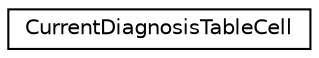 digraph G
{
  edge [fontname="Helvetica",fontsize="10",labelfontname="Helvetica",labelfontsize="10"];
  node [fontname="Helvetica",fontsize="10",shape=record];
  rankdir="LR";
  Node1 [label="CurrentDiagnosisTableCell",height=0.2,width=0.4,color="black", fillcolor="white", style="filled",URL="$interface_current_diagnosis_table_cell.html"];
}
